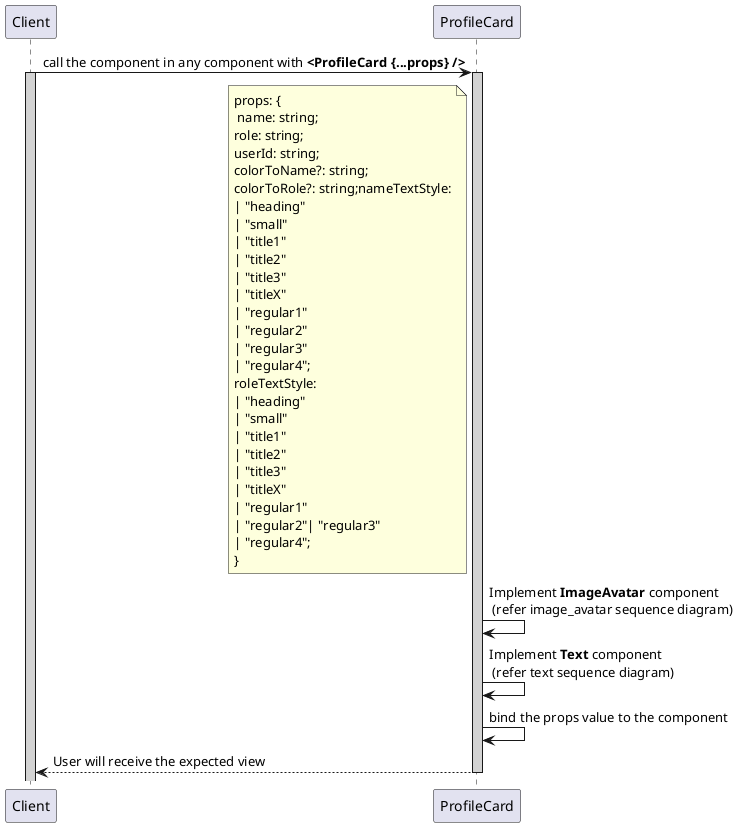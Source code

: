 @startuml profileCard
participant Client
participant ProfileCard

Client -> ProfileCard : call the component in any component with **<ProfileCard {...props} />**
activate Client #D3D3D3
    activate ProfileCard #D3D3D3
        note left of ProfileCard : props: {\n name: string;\nrole: string;\nuserId: string;\ncolorToName?: string;\ncolorToRole?: string;nameTextStyle:\n| "heading"\n| "small"\n| "title1"\n| "title2"\n| "title3"\n| "titleX"\n| "regular1"\n| "regular2"\n| "regular3"\n| "regular4";\nroleTextStyle:\n| "heading"\n| "small"\n| "title1"\n| "title2"\n| "title3"\n| "titleX"\n| "regular1"\n| "regular2"| "regular3"\n| "regular4";\n}
        ProfileCard -> ProfileCard : Implement **ImageAvatar** component\n (refer image_avatar sequence diagram)
        ProfileCard -> ProfileCard : Implement **Text** component\n (refer text sequence diagram)
        ProfileCard -> ProfileCard : bind the props value to the component
        Client <-- ProfileCard : User will receive the expected view 
    deactivate ProfileCard
deactivate ProfileCard
@enduml
